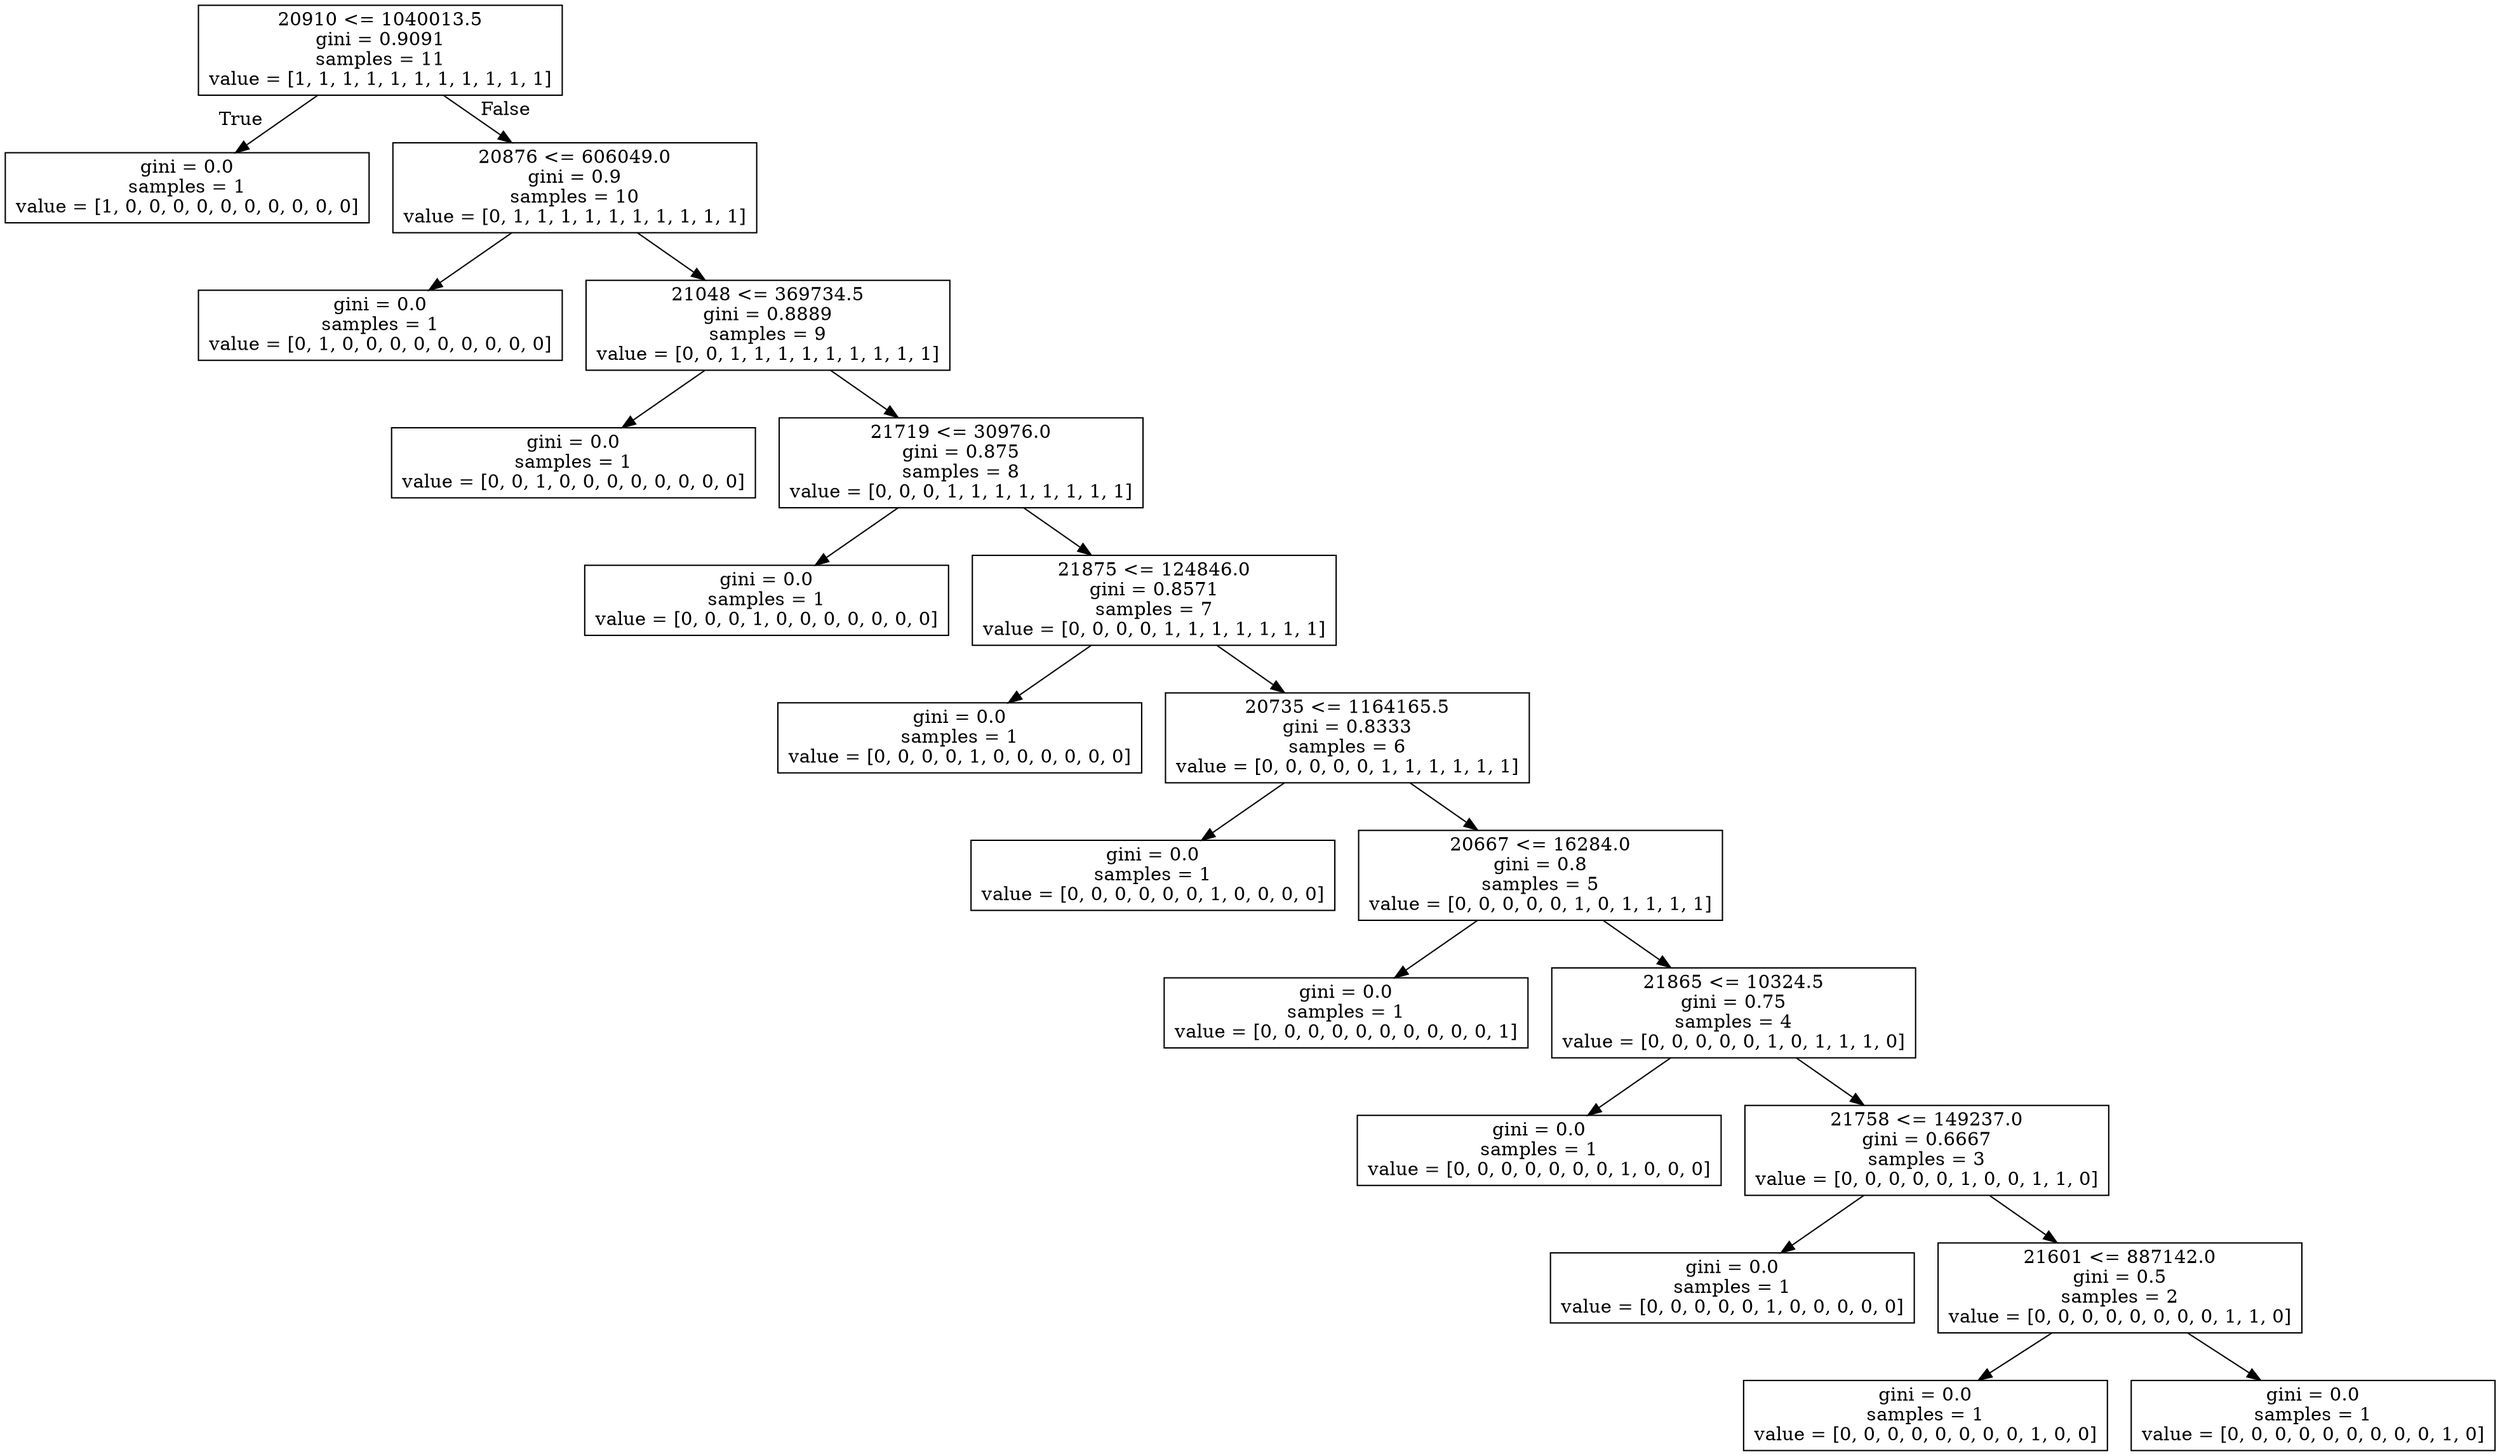 digraph Tree {
node [shape=box] ;
0 [label="20910 <= 1040013.5\ngini = 0.9091\nsamples = 11\nvalue = [1, 1, 1, 1, 1, 1, 1, 1, 1, 1, 1]"] ;
1 [label="gini = 0.0\nsamples = 1\nvalue = [1, 0, 0, 0, 0, 0, 0, 0, 0, 0, 0]"] ;
0 -> 1 [labeldistance=2.5, labelangle=45, headlabel="True"] ;
2 [label="20876 <= 606049.0\ngini = 0.9\nsamples = 10\nvalue = [0, 1, 1, 1, 1, 1, 1, 1, 1, 1, 1]"] ;
0 -> 2 [labeldistance=2.5, labelangle=-45, headlabel="False"] ;
3 [label="gini = 0.0\nsamples = 1\nvalue = [0, 1, 0, 0, 0, 0, 0, 0, 0, 0, 0]"] ;
2 -> 3 ;
4 [label="21048 <= 369734.5\ngini = 0.8889\nsamples = 9\nvalue = [0, 0, 1, 1, 1, 1, 1, 1, 1, 1, 1]"] ;
2 -> 4 ;
5 [label="gini = 0.0\nsamples = 1\nvalue = [0, 0, 1, 0, 0, 0, 0, 0, 0, 0, 0]"] ;
4 -> 5 ;
6 [label="21719 <= 30976.0\ngini = 0.875\nsamples = 8\nvalue = [0, 0, 0, 1, 1, 1, 1, 1, 1, 1, 1]"] ;
4 -> 6 ;
7 [label="gini = 0.0\nsamples = 1\nvalue = [0, 0, 0, 1, 0, 0, 0, 0, 0, 0, 0]"] ;
6 -> 7 ;
8 [label="21875 <= 124846.0\ngini = 0.8571\nsamples = 7\nvalue = [0, 0, 0, 0, 1, 1, 1, 1, 1, 1, 1]"] ;
6 -> 8 ;
9 [label="gini = 0.0\nsamples = 1\nvalue = [0, 0, 0, 0, 1, 0, 0, 0, 0, 0, 0]"] ;
8 -> 9 ;
10 [label="20735 <= 1164165.5\ngini = 0.8333\nsamples = 6\nvalue = [0, 0, 0, 0, 0, 1, 1, 1, 1, 1, 1]"] ;
8 -> 10 ;
11 [label="gini = 0.0\nsamples = 1\nvalue = [0, 0, 0, 0, 0, 0, 1, 0, 0, 0, 0]"] ;
10 -> 11 ;
12 [label="20667 <= 16284.0\ngini = 0.8\nsamples = 5\nvalue = [0, 0, 0, 0, 0, 1, 0, 1, 1, 1, 1]"] ;
10 -> 12 ;
13 [label="gini = 0.0\nsamples = 1\nvalue = [0, 0, 0, 0, 0, 0, 0, 0, 0, 0, 1]"] ;
12 -> 13 ;
14 [label="21865 <= 10324.5\ngini = 0.75\nsamples = 4\nvalue = [0, 0, 0, 0, 0, 1, 0, 1, 1, 1, 0]"] ;
12 -> 14 ;
15 [label="gini = 0.0\nsamples = 1\nvalue = [0, 0, 0, 0, 0, 0, 0, 1, 0, 0, 0]"] ;
14 -> 15 ;
16 [label="21758 <= 149237.0\ngini = 0.6667\nsamples = 3\nvalue = [0, 0, 0, 0, 0, 1, 0, 0, 1, 1, 0]"] ;
14 -> 16 ;
17 [label="gini = 0.0\nsamples = 1\nvalue = [0, 0, 0, 0, 0, 1, 0, 0, 0, 0, 0]"] ;
16 -> 17 ;
18 [label="21601 <= 887142.0\ngini = 0.5\nsamples = 2\nvalue = [0, 0, 0, 0, 0, 0, 0, 0, 1, 1, 0]"] ;
16 -> 18 ;
19 [label="gini = 0.0\nsamples = 1\nvalue = [0, 0, 0, 0, 0, 0, 0, 0, 1, 0, 0]"] ;
18 -> 19 ;
20 [label="gini = 0.0\nsamples = 1\nvalue = [0, 0, 0, 0, 0, 0, 0, 0, 0, 1, 0]"] ;
18 -> 20 ;
}